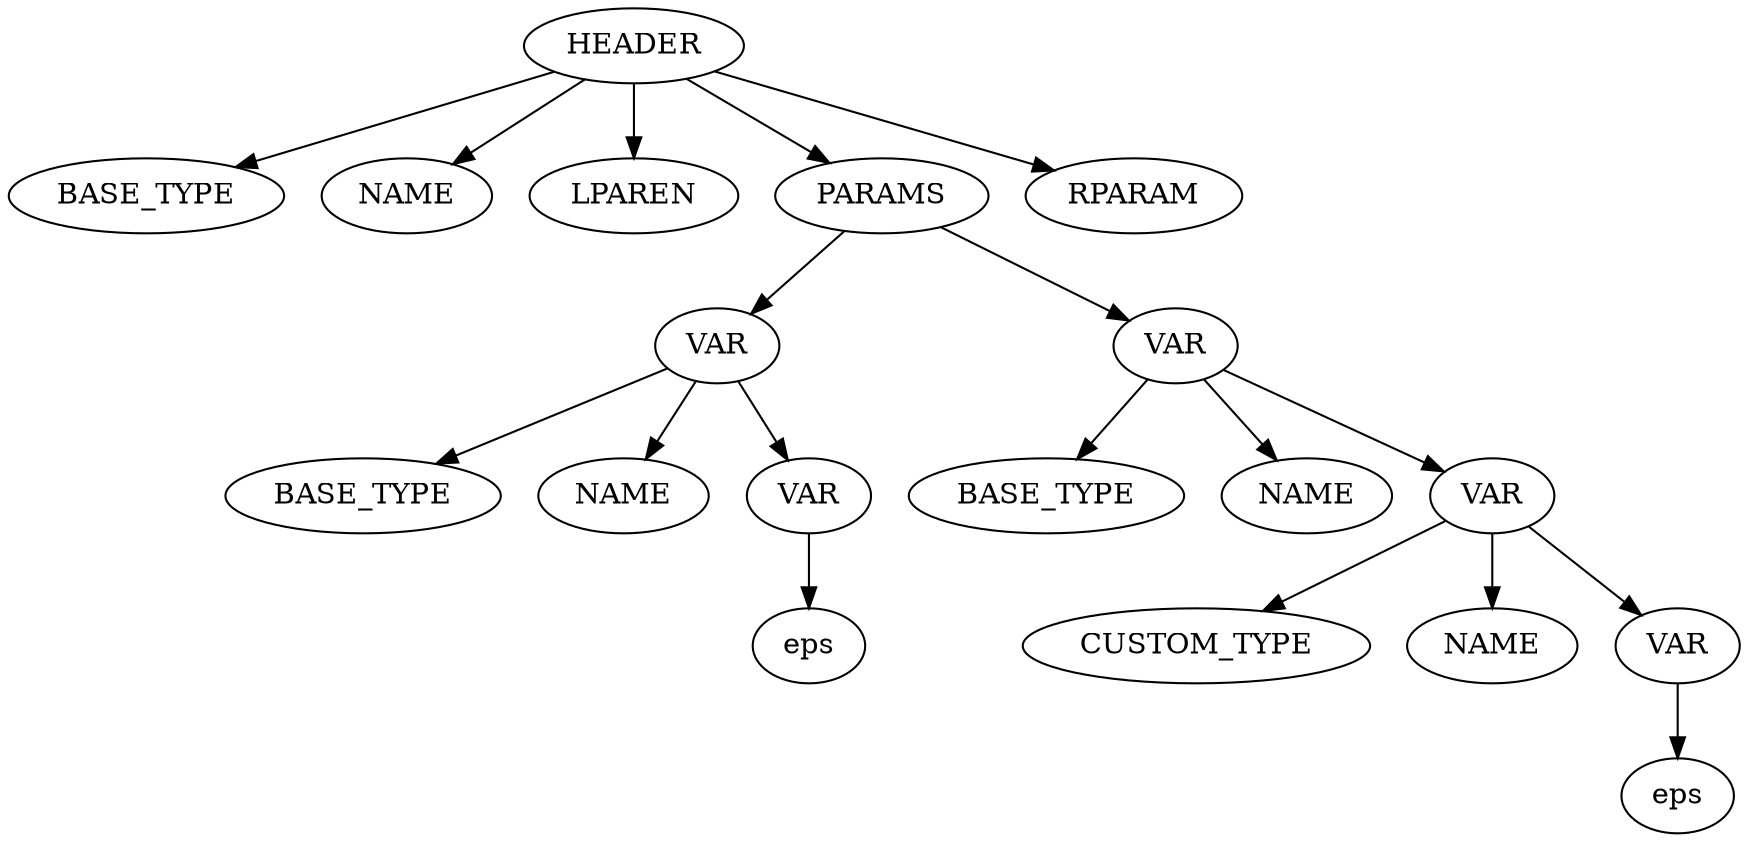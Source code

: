 digraph graphname {
  a [label="HEADER"]
  b [label="BASE_TYPE"]
  c [label="NAME"]
  d [label="LPAREN"]
  e [label="PARAMS"]
  f [label="RPARAM"]
  g [label="VAR"]
  h [label="VAR"]
  i [label="BASE_TYPE"]
  j [label="NAME"]
  k [label="BASE_TYPE"]
  l [label="NAME"]
  m [label="CUSTOM_TYPE"]
  n [label="NAME"]
  o [label="VAR"]
  p [label="VAR"]
  q [label="VAR"]
  r [label="eps"]
  s [label="eps"]
  a -> b;
  a -> c;
  a -> d;
  a -> e;
  a -> f;
  e -> g;
  e -> h;
  g -> i;
  g -> j;
  g -> p;
  p -> r;
  h -> k;
  h -> l;
  h -> o;
  o -> m;
  o -> n;
  o -> q;
  q -> s;
}